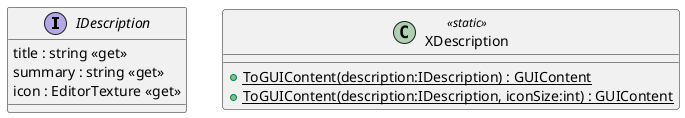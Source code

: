 @startuml
interface IDescription {
    title : string <<get>>
    summary : string <<get>>
    icon : EditorTexture <<get>>
}
class XDescription <<static>> {
    + {static} ToGUIContent(description:IDescription) : GUIContent
    + {static} ToGUIContent(description:IDescription, iconSize:int) : GUIContent
}
@enduml

